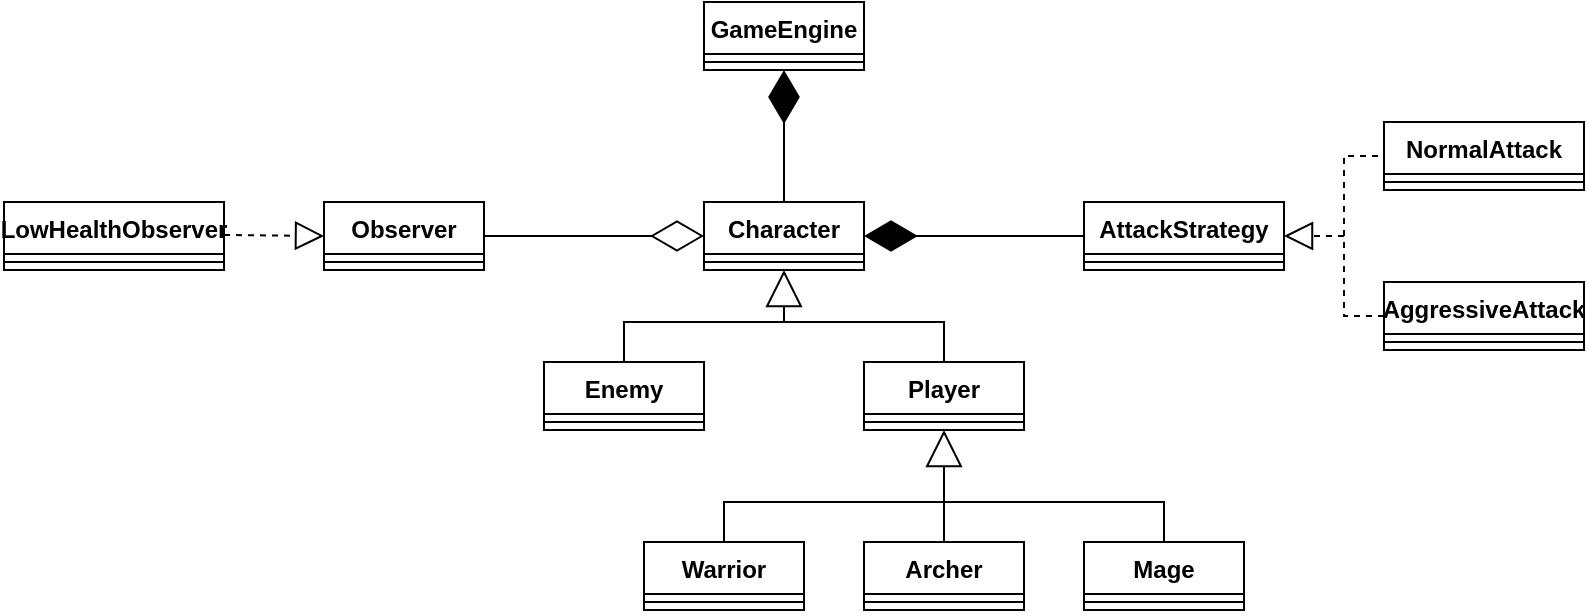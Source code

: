 <mxfile version="28.0.7">
  <diagram name="Page-1" id="FbYnH1N48sVwJLBt_o49">
    <mxGraphModel dx="1018" dy="698" grid="1" gridSize="10" guides="1" tooltips="1" connect="1" arrows="1" fold="1" page="1" pageScale="1" pageWidth="850" pageHeight="1100" math="0" shadow="0">
      <root>
        <mxCell id="0" />
        <mxCell id="1" parent="0" />
        <mxCell id="IPwQw8q9HVp6xd_4X94O-26" value="GameEngine" style="swimlane;fontStyle=1;align=center;verticalAlign=top;childLayout=stackLayout;horizontal=1;startSize=26;horizontalStack=0;resizeParent=1;resizeParentMax=0;resizeLast=0;collapsible=1;marginBottom=0;whiteSpace=wrap;html=1;" vertex="1" parent="1">
          <mxGeometry x="360" y="240" width="80" height="34" as="geometry" />
        </mxCell>
        <mxCell id="IPwQw8q9HVp6xd_4X94O-28" value="" style="line;strokeWidth=1;fillColor=none;align=left;verticalAlign=middle;spacingTop=-1;spacingLeft=3;spacingRight=3;rotatable=0;labelPosition=right;points=[];portConstraint=eastwest;strokeColor=inherit;" vertex="1" parent="IPwQw8q9HVp6xd_4X94O-26">
          <mxGeometry y="26" width="80" height="8" as="geometry" />
        </mxCell>
        <mxCell id="IPwQw8q9HVp6xd_4X94O-30" value="Character" style="swimlane;fontStyle=1;align=center;verticalAlign=top;childLayout=stackLayout;horizontal=1;startSize=26;horizontalStack=0;resizeParent=1;resizeParentMax=0;resizeLast=0;collapsible=1;marginBottom=0;whiteSpace=wrap;html=1;" vertex="1" parent="1">
          <mxGeometry x="360" y="340" width="80" height="34" as="geometry" />
        </mxCell>
        <mxCell id="IPwQw8q9HVp6xd_4X94O-31" value="" style="line;strokeWidth=1;fillColor=none;align=left;verticalAlign=middle;spacingTop=-1;spacingLeft=3;spacingRight=3;rotatable=0;labelPosition=right;points=[];portConstraint=eastwest;strokeColor=inherit;" vertex="1" parent="IPwQw8q9HVp6xd_4X94O-30">
          <mxGeometry y="26" width="80" height="8" as="geometry" />
        </mxCell>
        <mxCell id="IPwQw8q9HVp6xd_4X94O-32" value="Enemy" style="swimlane;fontStyle=1;align=center;verticalAlign=top;childLayout=stackLayout;horizontal=1;startSize=26;horizontalStack=0;resizeParent=1;resizeParentMax=0;resizeLast=0;collapsible=1;marginBottom=0;whiteSpace=wrap;html=1;" vertex="1" parent="1">
          <mxGeometry x="280" y="420" width="80" height="34" as="geometry" />
        </mxCell>
        <mxCell id="IPwQw8q9HVp6xd_4X94O-33" value="" style="line;strokeWidth=1;fillColor=none;align=left;verticalAlign=middle;spacingTop=-1;spacingLeft=3;spacingRight=3;rotatable=0;labelPosition=right;points=[];portConstraint=eastwest;strokeColor=inherit;" vertex="1" parent="IPwQw8q9HVp6xd_4X94O-32">
          <mxGeometry y="26" width="80" height="8" as="geometry" />
        </mxCell>
        <mxCell id="IPwQw8q9HVp6xd_4X94O-34" value="Player" style="swimlane;fontStyle=1;align=center;verticalAlign=top;childLayout=stackLayout;horizontal=1;startSize=26;horizontalStack=0;resizeParent=1;resizeParentMax=0;resizeLast=0;collapsible=1;marginBottom=0;whiteSpace=wrap;html=1;" vertex="1" parent="1">
          <mxGeometry x="440" y="420" width="80" height="34" as="geometry" />
        </mxCell>
        <mxCell id="IPwQw8q9HVp6xd_4X94O-35" value="" style="line;strokeWidth=1;fillColor=none;align=left;verticalAlign=middle;spacingTop=-1;spacingLeft=3;spacingRight=3;rotatable=0;labelPosition=right;points=[];portConstraint=eastwest;strokeColor=inherit;" vertex="1" parent="IPwQw8q9HVp6xd_4X94O-34">
          <mxGeometry y="26" width="80" height="8" as="geometry" />
        </mxCell>
        <mxCell id="IPwQw8q9HVp6xd_4X94O-37" value="" style="endArrow=none;html=1;rounded=0;entryX=0.5;entryY=0;entryDx=0;entryDy=0;exitX=0.5;exitY=0;exitDx=0;exitDy=0;" edge="1" parent="1" source="IPwQw8q9HVp6xd_4X94O-32" target="IPwQw8q9HVp6xd_4X94O-34">
          <mxGeometry width="50" height="50" relative="1" as="geometry">
            <mxPoint x="320" y="420" as="sourcePoint" />
            <mxPoint x="370" y="370" as="targetPoint" />
            <Array as="points">
              <mxPoint x="320" y="400" />
              <mxPoint x="480" y="400" />
            </Array>
          </mxGeometry>
        </mxCell>
        <mxCell id="IPwQw8q9HVp6xd_4X94O-38" value="" style="endArrow=block;endSize=16;endFill=0;html=1;rounded=0;entryX=0.5;entryY=1;entryDx=0;entryDy=0;" edge="1" parent="1" target="IPwQw8q9HVp6xd_4X94O-30">
          <mxGeometry width="160" relative="1" as="geometry">
            <mxPoint x="400" y="400" as="sourcePoint" />
            <mxPoint x="580" y="374" as="targetPoint" />
          </mxGeometry>
        </mxCell>
        <mxCell id="IPwQw8q9HVp6xd_4X94O-39" value="Archer" style="swimlane;fontStyle=1;align=center;verticalAlign=top;childLayout=stackLayout;horizontal=1;startSize=26;horizontalStack=0;resizeParent=1;resizeParentMax=0;resizeLast=0;collapsible=1;marginBottom=0;whiteSpace=wrap;html=1;" vertex="1" parent="1">
          <mxGeometry x="440" y="510" width="80" height="34" as="geometry" />
        </mxCell>
        <mxCell id="IPwQw8q9HVp6xd_4X94O-40" value="" style="line;strokeWidth=1;fillColor=none;align=left;verticalAlign=middle;spacingTop=-1;spacingLeft=3;spacingRight=3;rotatable=0;labelPosition=right;points=[];portConstraint=eastwest;strokeColor=inherit;" vertex="1" parent="IPwQw8q9HVp6xd_4X94O-39">
          <mxGeometry y="26" width="80" height="8" as="geometry" />
        </mxCell>
        <mxCell id="IPwQw8q9HVp6xd_4X94O-41" value="Warrior" style="swimlane;fontStyle=1;align=center;verticalAlign=top;childLayout=stackLayout;horizontal=1;startSize=26;horizontalStack=0;resizeParent=1;resizeParentMax=0;resizeLast=0;collapsible=1;marginBottom=0;whiteSpace=wrap;html=1;" vertex="1" parent="1">
          <mxGeometry x="330" y="510" width="80" height="34" as="geometry" />
        </mxCell>
        <mxCell id="IPwQw8q9HVp6xd_4X94O-42" value="" style="line;strokeWidth=1;fillColor=none;align=left;verticalAlign=middle;spacingTop=-1;spacingLeft=3;spacingRight=3;rotatable=0;labelPosition=right;points=[];portConstraint=eastwest;strokeColor=inherit;" vertex="1" parent="IPwQw8q9HVp6xd_4X94O-41">
          <mxGeometry y="26" width="80" height="8" as="geometry" />
        </mxCell>
        <mxCell id="IPwQw8q9HVp6xd_4X94O-43" value="Mage" style="swimlane;fontStyle=1;align=center;verticalAlign=top;childLayout=stackLayout;horizontal=1;startSize=26;horizontalStack=0;resizeParent=1;resizeParentMax=0;resizeLast=0;collapsible=1;marginBottom=0;whiteSpace=wrap;html=1;" vertex="1" parent="1">
          <mxGeometry x="550" y="510" width="80" height="34" as="geometry" />
        </mxCell>
        <mxCell id="IPwQw8q9HVp6xd_4X94O-44" value="" style="line;strokeWidth=1;fillColor=none;align=left;verticalAlign=middle;spacingTop=-1;spacingLeft=3;spacingRight=3;rotatable=0;labelPosition=right;points=[];portConstraint=eastwest;strokeColor=inherit;" vertex="1" parent="IPwQw8q9HVp6xd_4X94O-43">
          <mxGeometry y="26" width="80" height="8" as="geometry" />
        </mxCell>
        <mxCell id="IPwQw8q9HVp6xd_4X94O-45" value="" style="endArrow=none;html=1;rounded=0;entryX=0.5;entryY=0;entryDx=0;entryDy=0;exitX=0.5;exitY=0;exitDx=0;exitDy=0;" edge="1" parent="1" source="IPwQw8q9HVp6xd_4X94O-41" target="IPwQw8q9HVp6xd_4X94O-43">
          <mxGeometry width="50" height="50" relative="1" as="geometry">
            <mxPoint x="370" y="510" as="sourcePoint" />
            <mxPoint x="530" y="510" as="targetPoint" />
            <Array as="points">
              <mxPoint x="370" y="490" />
              <mxPoint x="590" y="490" />
            </Array>
          </mxGeometry>
        </mxCell>
        <mxCell id="IPwQw8q9HVp6xd_4X94O-47" value="" style="endArrow=block;endSize=16;endFill=0;html=1;rounded=0;entryX=0.5;entryY=1;entryDx=0;entryDy=0;exitX=0.5;exitY=0;exitDx=0;exitDy=0;" edge="1" parent="1" source="IPwQw8q9HVp6xd_4X94O-39" target="IPwQw8q9HVp6xd_4X94O-34">
          <mxGeometry width="160" relative="1" as="geometry">
            <mxPoint x="410" y="416" as="sourcePoint" />
            <mxPoint x="410" y="390" as="targetPoint" />
          </mxGeometry>
        </mxCell>
        <mxCell id="IPwQw8q9HVp6xd_4X94O-49" value="" style="endArrow=diamondThin;endFill=1;endSize=24;html=1;rounded=0;exitX=0.5;exitY=0;exitDx=0;exitDy=0;entryX=0.5;entryY=1;entryDx=0;entryDy=0;" edge="1" parent="1" source="IPwQw8q9HVp6xd_4X94O-30" target="IPwQw8q9HVp6xd_4X94O-26">
          <mxGeometry width="160" relative="1" as="geometry">
            <mxPoint x="350" y="360" as="sourcePoint" />
            <mxPoint x="510" y="360" as="targetPoint" />
          </mxGeometry>
        </mxCell>
        <mxCell id="IPwQw8q9HVp6xd_4X94O-50" value="AttackStrategy" style="swimlane;fontStyle=1;align=center;verticalAlign=top;childLayout=stackLayout;horizontal=1;startSize=26;horizontalStack=0;resizeParent=1;resizeParentMax=0;resizeLast=0;collapsible=1;marginBottom=0;whiteSpace=wrap;html=1;" vertex="1" parent="1">
          <mxGeometry x="550" y="340" width="100" height="34" as="geometry" />
        </mxCell>
        <mxCell id="IPwQw8q9HVp6xd_4X94O-51" value="" style="line;strokeWidth=1;fillColor=none;align=left;verticalAlign=middle;spacingTop=-1;spacingLeft=3;spacingRight=3;rotatable=0;labelPosition=right;points=[];portConstraint=eastwest;strokeColor=inherit;" vertex="1" parent="IPwQw8q9HVp6xd_4X94O-50">
          <mxGeometry y="26" width="100" height="8" as="geometry" />
        </mxCell>
        <mxCell id="IPwQw8q9HVp6xd_4X94O-52" value="NormalAttack" style="swimlane;fontStyle=1;align=center;verticalAlign=top;childLayout=stackLayout;horizontal=1;startSize=26;horizontalStack=0;resizeParent=1;resizeParentMax=0;resizeLast=0;collapsible=1;marginBottom=0;whiteSpace=wrap;html=1;" vertex="1" parent="1">
          <mxGeometry x="700" y="300" width="100" height="34" as="geometry" />
        </mxCell>
        <mxCell id="IPwQw8q9HVp6xd_4X94O-53" value="" style="line;strokeWidth=1;fillColor=none;align=left;verticalAlign=middle;spacingTop=-1;spacingLeft=3;spacingRight=3;rotatable=0;labelPosition=right;points=[];portConstraint=eastwest;strokeColor=inherit;" vertex="1" parent="IPwQw8q9HVp6xd_4X94O-52">
          <mxGeometry y="26" width="100" height="8" as="geometry" />
        </mxCell>
        <mxCell id="IPwQw8q9HVp6xd_4X94O-54" value="AggressiveAttack" style="swimlane;fontStyle=1;align=center;verticalAlign=top;childLayout=stackLayout;horizontal=1;startSize=26;horizontalStack=0;resizeParent=1;resizeParentMax=0;resizeLast=0;collapsible=1;marginBottom=0;whiteSpace=wrap;html=1;" vertex="1" parent="1">
          <mxGeometry x="700" y="380" width="100" height="34" as="geometry" />
        </mxCell>
        <mxCell id="IPwQw8q9HVp6xd_4X94O-55" value="" style="line;strokeWidth=1;fillColor=none;align=left;verticalAlign=middle;spacingTop=-1;spacingLeft=3;spacingRight=3;rotatable=0;labelPosition=right;points=[];portConstraint=eastwest;strokeColor=inherit;" vertex="1" parent="IPwQw8q9HVp6xd_4X94O-54">
          <mxGeometry y="26" width="100" height="8" as="geometry" />
        </mxCell>
        <mxCell id="IPwQw8q9HVp6xd_4X94O-58" value="" style="endArrow=diamondThin;endFill=1;endSize=24;html=1;rounded=0;exitX=0;exitY=0.5;exitDx=0;exitDy=0;entryX=1;entryY=0.5;entryDx=0;entryDy=0;" edge="1" parent="1" source="IPwQw8q9HVp6xd_4X94O-50" target="IPwQw8q9HVp6xd_4X94O-30">
          <mxGeometry width="160" relative="1" as="geometry">
            <mxPoint x="549" y="356" as="sourcePoint" />
            <mxPoint x="549" y="290" as="targetPoint" />
          </mxGeometry>
        </mxCell>
        <mxCell id="IPwQw8q9HVp6xd_4X94O-59" value="Observer" style="swimlane;fontStyle=1;align=center;verticalAlign=top;childLayout=stackLayout;horizontal=1;startSize=26;horizontalStack=0;resizeParent=1;resizeParentMax=0;resizeLast=0;collapsible=1;marginBottom=0;whiteSpace=wrap;html=1;" vertex="1" parent="1">
          <mxGeometry x="170" y="340" width="80" height="34" as="geometry" />
        </mxCell>
        <mxCell id="IPwQw8q9HVp6xd_4X94O-60" value="" style="line;strokeWidth=1;fillColor=none;align=left;verticalAlign=middle;spacingTop=-1;spacingLeft=3;spacingRight=3;rotatable=0;labelPosition=right;points=[];portConstraint=eastwest;strokeColor=inherit;" vertex="1" parent="IPwQw8q9HVp6xd_4X94O-59">
          <mxGeometry y="26" width="80" height="8" as="geometry" />
        </mxCell>
        <mxCell id="IPwQw8q9HVp6xd_4X94O-61" value="" style="endArrow=diamondThin;endFill=0;endSize=24;html=1;rounded=0;exitX=1;exitY=0.5;exitDx=0;exitDy=0;entryX=0;entryY=0.5;entryDx=0;entryDy=0;" edge="1" parent="1" source="IPwQw8q9HVp6xd_4X94O-59" target="IPwQw8q9HVp6xd_4X94O-30">
          <mxGeometry width="160" relative="1" as="geometry">
            <mxPoint x="190" y="430" as="sourcePoint" />
            <mxPoint x="350" y="430" as="targetPoint" />
          </mxGeometry>
        </mxCell>
        <mxCell id="IPwQw8q9HVp6xd_4X94O-66" value="LowHealthObserver" style="swimlane;fontStyle=1;align=center;verticalAlign=top;childLayout=stackLayout;horizontal=1;startSize=26;horizontalStack=0;resizeParent=1;resizeParentMax=0;resizeLast=0;collapsible=1;marginBottom=0;whiteSpace=wrap;html=1;" vertex="1" parent="1">
          <mxGeometry x="10" y="340" width="110" height="34" as="geometry" />
        </mxCell>
        <mxCell id="IPwQw8q9HVp6xd_4X94O-67" value="" style="line;strokeWidth=1;fillColor=none;align=left;verticalAlign=middle;spacingTop=-1;spacingLeft=3;spacingRight=3;rotatable=0;labelPosition=right;points=[];portConstraint=eastwest;strokeColor=inherit;" vertex="1" parent="IPwQw8q9HVp6xd_4X94O-66">
          <mxGeometry y="26" width="110" height="8" as="geometry" />
        </mxCell>
        <mxCell id="IPwQw8q9HVp6xd_4X94O-69" value="" style="endArrow=block;dashed=1;endFill=0;endSize=12;html=1;rounded=0;" edge="1" parent="1">
          <mxGeometry width="160" relative="1" as="geometry">
            <mxPoint x="120" y="356.5" as="sourcePoint" />
            <mxPoint x="170" y="357" as="targetPoint" />
          </mxGeometry>
        </mxCell>
        <mxCell id="IPwQw8q9HVp6xd_4X94O-70" value="" style="endArrow=block;dashed=1;endFill=0;endSize=12;html=1;rounded=0;entryX=1;entryY=0.5;entryDx=0;entryDy=0;" edge="1" parent="1" target="IPwQw8q9HVp6xd_4X94O-50">
          <mxGeometry width="160" relative="1" as="geometry">
            <mxPoint x="680" y="357" as="sourcePoint" />
            <mxPoint x="210" y="360.5" as="targetPoint" />
          </mxGeometry>
        </mxCell>
        <mxCell id="IPwQw8q9HVp6xd_4X94O-72" value="" style="endArrow=none;dashed=1;html=1;rounded=0;entryX=0;entryY=0.5;entryDx=0;entryDy=0;exitX=0;exitY=0.5;exitDx=0;exitDy=0;" edge="1" parent="1" source="IPwQw8q9HVp6xd_4X94O-54" target="IPwQw8q9HVp6xd_4X94O-52">
          <mxGeometry width="50" height="50" relative="1" as="geometry">
            <mxPoint x="630" y="355" as="sourcePoint" />
            <mxPoint x="680" y="305" as="targetPoint" />
            <Array as="points">
              <mxPoint x="680" y="397" />
              <mxPoint x="680" y="317" />
            </Array>
          </mxGeometry>
        </mxCell>
      </root>
    </mxGraphModel>
  </diagram>
</mxfile>
